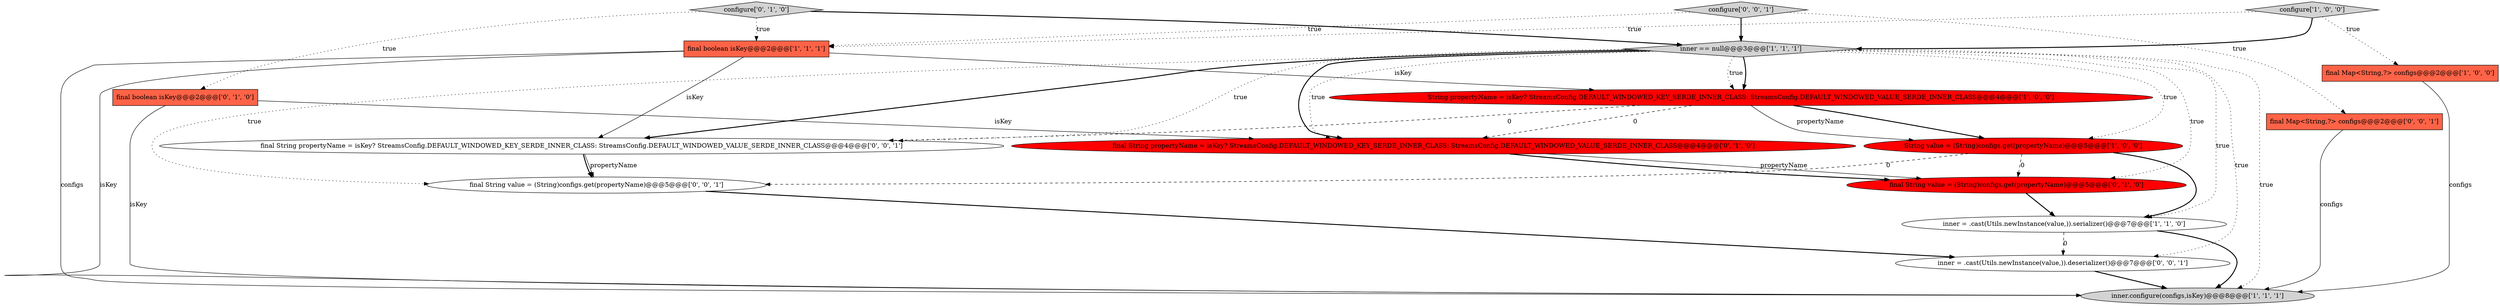 digraph {
3 [style = filled, label = "String value = (String)configs.get(propertyName)@@@5@@@['1', '0', '0']", fillcolor = red, shape = ellipse image = "AAA1AAABBB1BBB"];
8 [style = filled, label = "final boolean isKey@@@2@@@['0', '1', '0']", fillcolor = tomato, shape = box image = "AAA0AAABBB2BBB"];
9 [style = filled, label = "final String value = (String)configs.get(propertyName)@@@5@@@['0', '1', '0']", fillcolor = red, shape = ellipse image = "AAA1AAABBB2BBB"];
6 [style = filled, label = "final boolean isKey@@@2@@@['1', '1', '1']", fillcolor = tomato, shape = box image = "AAA0AAABBB1BBB"];
11 [style = filled, label = "configure['0', '1', '0']", fillcolor = lightgray, shape = diamond image = "AAA0AAABBB2BBB"];
2 [style = filled, label = "configure['1', '0', '0']", fillcolor = lightgray, shape = diamond image = "AAA0AAABBB1BBB"];
5 [style = filled, label = "inner.configure(configs,isKey)@@@8@@@['1', '1', '1']", fillcolor = lightgray, shape = ellipse image = "AAA0AAABBB1BBB"];
7 [style = filled, label = "inner == null@@@3@@@['1', '1', '1']", fillcolor = lightgray, shape = diamond image = "AAA0AAABBB1BBB"];
12 [style = filled, label = "final Map<String,?> configs@@@2@@@['0', '0', '1']", fillcolor = tomato, shape = box image = "AAA0AAABBB3BBB"];
14 [style = filled, label = "configure['0', '0', '1']", fillcolor = lightgray, shape = diamond image = "AAA0AAABBB3BBB"];
0 [style = filled, label = "final Map<String,?> configs@@@2@@@['1', '0', '0']", fillcolor = tomato, shape = box image = "AAA0AAABBB1BBB"];
13 [style = filled, label = "final String value = (String)configs.get(propertyName)@@@5@@@['0', '0', '1']", fillcolor = white, shape = ellipse image = "AAA0AAABBB3BBB"];
10 [style = filled, label = "final String propertyName = isKey? StreamsConfig.DEFAULT_WINDOWED_KEY_SERDE_INNER_CLASS: StreamsConfig.DEFAULT_WINDOWED_VALUE_SERDE_INNER_CLASS@@@4@@@['0', '1', '0']", fillcolor = red, shape = ellipse image = "AAA1AAABBB2BBB"];
4 [style = filled, label = "inner = .cast(Utils.newInstance(value,)).serializer()@@@7@@@['1', '1', '0']", fillcolor = white, shape = ellipse image = "AAA0AAABBB1BBB"];
15 [style = filled, label = "final String propertyName = isKey? StreamsConfig.DEFAULT_WINDOWED_KEY_SERDE_INNER_CLASS: StreamsConfig.DEFAULT_WINDOWED_VALUE_SERDE_INNER_CLASS@@@4@@@['0', '0', '1']", fillcolor = white, shape = ellipse image = "AAA0AAABBB3BBB"];
16 [style = filled, label = "inner = .cast(Utils.newInstance(value,)).deserializer()@@@7@@@['0', '0', '1']", fillcolor = white, shape = ellipse image = "AAA0AAABBB3BBB"];
1 [style = filled, label = "String propertyName = isKey? StreamsConfig.DEFAULT_WINDOWED_KEY_SERDE_INNER_CLASS: StreamsConfig.DEFAULT_WINDOWED_VALUE_SERDE_INNER_CLASS@@@4@@@['1', '0', '0']", fillcolor = red, shape = ellipse image = "AAA1AAABBB1BBB"];
10->9 [style = solid, label="propertyName"];
15->13 [style = bold, label=""];
2->0 [style = dotted, label="true"];
7->10 [style = dotted, label="true"];
7->1 [style = bold, label=""];
4->16 [style = dashed, label="0"];
14->12 [style = dotted, label="true"];
7->10 [style = bold, label=""];
1->15 [style = dashed, label="0"];
7->13 [style = dotted, label="true"];
9->4 [style = bold, label=""];
1->3 [style = bold, label=""];
6->1 [style = solid, label="isKey"];
12->5 [style = solid, label="configs"];
1->10 [style = dashed, label="0"];
6->5 [style = solid, label="configs"];
7->9 [style = dotted, label="true"];
8->10 [style = solid, label="isKey"];
8->5 [style = solid, label="isKey"];
3->13 [style = dashed, label="0"];
7->15 [style = dotted, label="true"];
3->4 [style = bold, label=""];
13->16 [style = bold, label=""];
14->7 [style = bold, label=""];
7->5 [style = dotted, label="true"];
0->5 [style = solid, label="configs"];
3->9 [style = dashed, label="0"];
7->3 [style = dotted, label="true"];
2->6 [style = dotted, label="true"];
11->6 [style = dotted, label="true"];
6->15 [style = solid, label="isKey"];
1->3 [style = solid, label="propertyName"];
7->4 [style = dotted, label="true"];
7->16 [style = dotted, label="true"];
16->5 [style = bold, label=""];
7->15 [style = bold, label=""];
11->8 [style = dotted, label="true"];
15->13 [style = solid, label="propertyName"];
10->9 [style = bold, label=""];
2->7 [style = bold, label=""];
7->1 [style = dotted, label="true"];
4->5 [style = bold, label=""];
11->7 [style = bold, label=""];
6->5 [style = solid, label="isKey"];
14->6 [style = dotted, label="true"];
}
